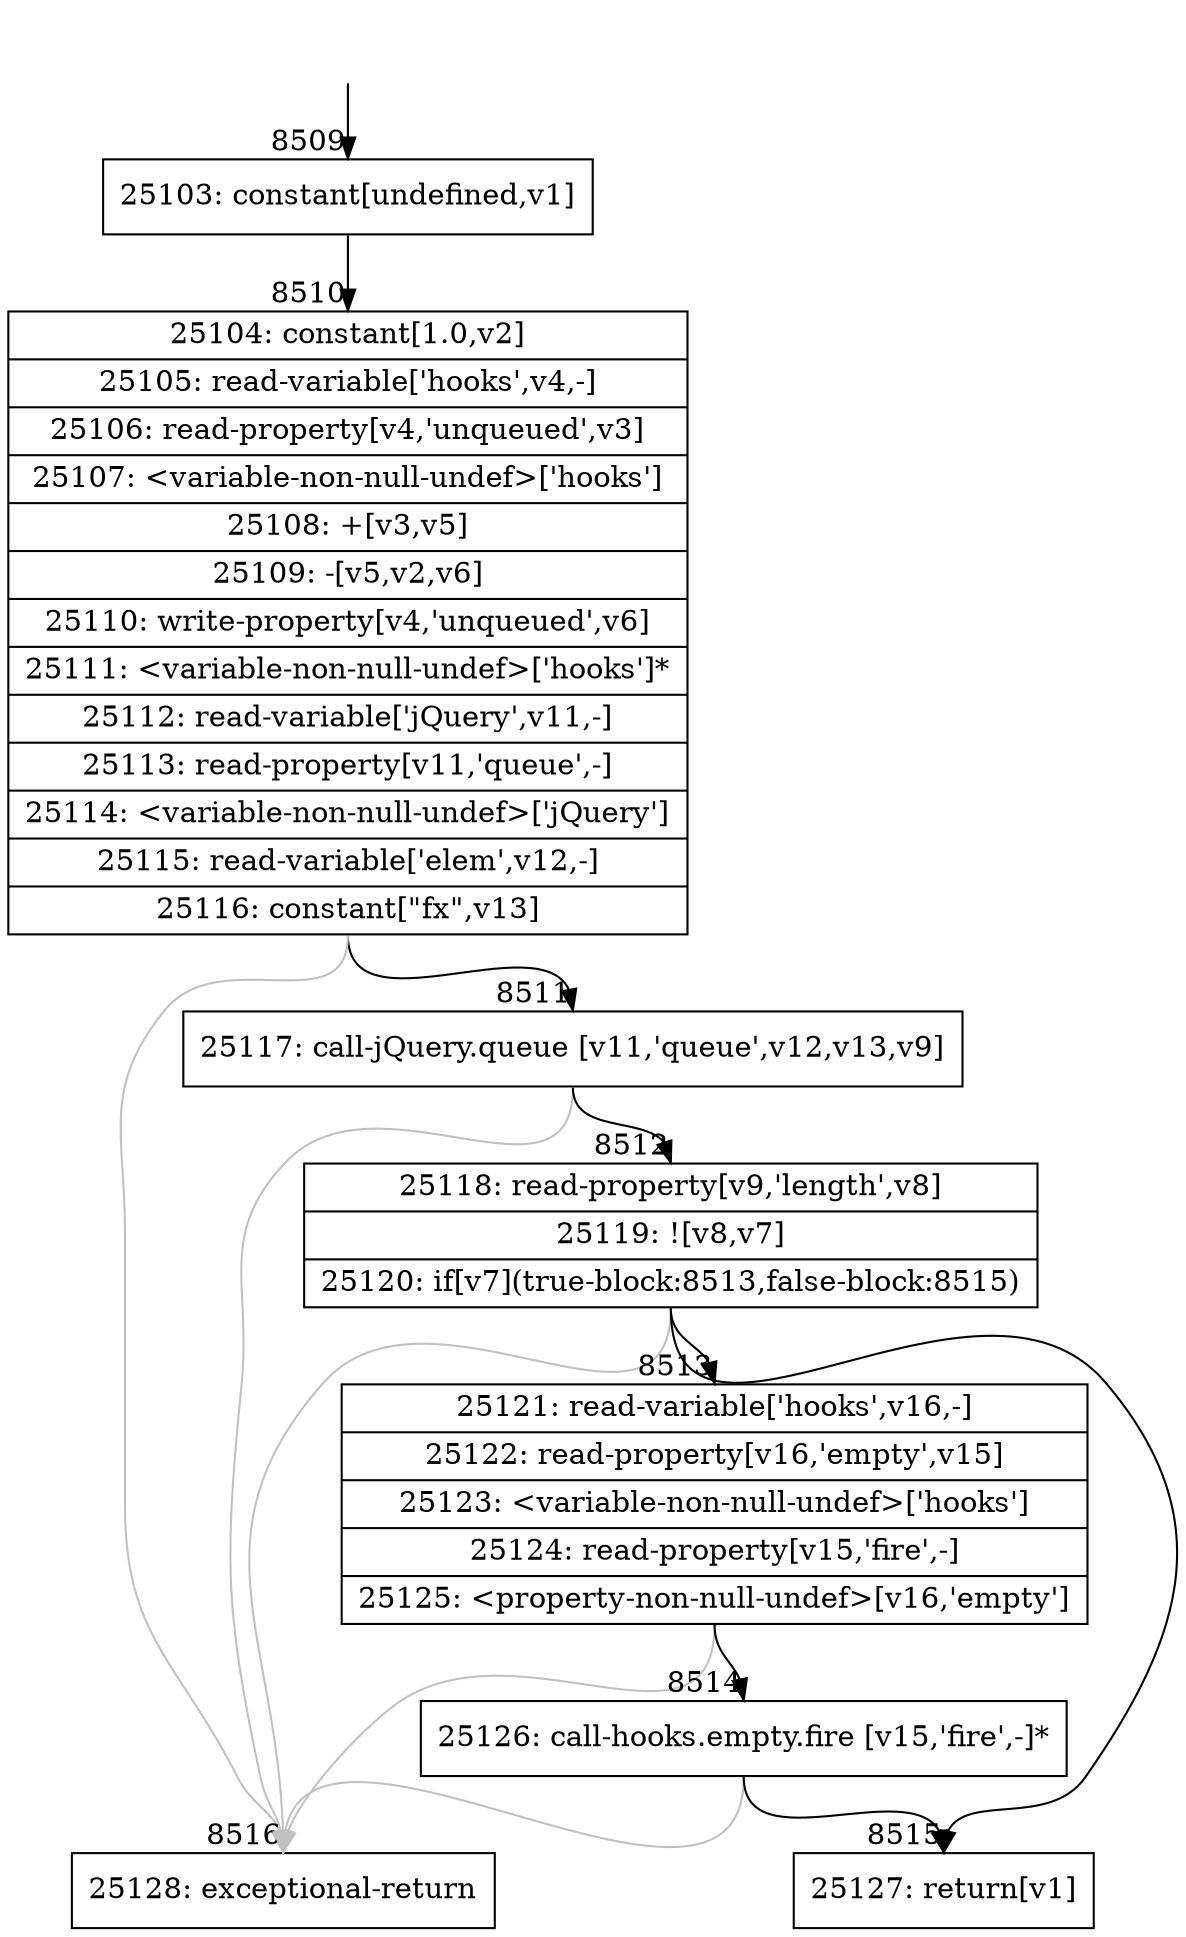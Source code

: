 digraph {
rankdir="TD"
BB_entry529[shape=none,label=""];
BB_entry529 -> BB8509 [tailport=s, headport=n, headlabel="    8509"]
BB8509 [shape=record label="{25103: constant[undefined,v1]}" ] 
BB8509 -> BB8510 [tailport=s, headport=n, headlabel="      8510"]
BB8510 [shape=record label="{25104: constant[1.0,v2]|25105: read-variable['hooks',v4,-]|25106: read-property[v4,'unqueued',v3]|25107: \<variable-non-null-undef\>['hooks']|25108: +[v3,v5]|25109: -[v5,v2,v6]|25110: write-property[v4,'unqueued',v6]|25111: \<variable-non-null-undef\>['hooks']*|25112: read-variable['jQuery',v11,-]|25113: read-property[v11,'queue',-]|25114: \<variable-non-null-undef\>['jQuery']|25115: read-variable['elem',v12,-]|25116: constant[\"fx\",v13]}" ] 
BB8510 -> BB8511 [tailport=s, headport=n, headlabel="      8511"]
BB8510 -> BB8516 [tailport=s, headport=n, color=gray, headlabel="      8516"]
BB8511 [shape=record label="{25117: call-jQuery.queue [v11,'queue',v12,v13,v9]}" ] 
BB8511 -> BB8512 [tailport=s, headport=n, headlabel="      8512"]
BB8511 -> BB8516 [tailport=s, headport=n, color=gray]
BB8512 [shape=record label="{25118: read-property[v9,'length',v8]|25119: ![v8,v7]|25120: if[v7](true-block:8513,false-block:8515)}" ] 
BB8512 -> BB8513 [tailport=s, headport=n, headlabel="      8513"]
BB8512 -> BB8515 [tailport=s, headport=n, headlabel="      8515"]
BB8512 -> BB8516 [tailport=s, headport=n, color=gray]
BB8513 [shape=record label="{25121: read-variable['hooks',v16,-]|25122: read-property[v16,'empty',v15]|25123: \<variable-non-null-undef\>['hooks']|25124: read-property[v15,'fire',-]|25125: \<property-non-null-undef\>[v16,'empty']}" ] 
BB8513 -> BB8514 [tailport=s, headport=n, headlabel="      8514"]
BB8513 -> BB8516 [tailport=s, headport=n, color=gray]
BB8514 [shape=record label="{25126: call-hooks.empty.fire [v15,'fire',-]*}" ] 
BB8514 -> BB8515 [tailport=s, headport=n]
BB8514 -> BB8516 [tailport=s, headport=n, color=gray]
BB8515 [shape=record label="{25127: return[v1]}" ] 
BB8516 [shape=record label="{25128: exceptional-return}" ] 
//#$~ 8908
}
